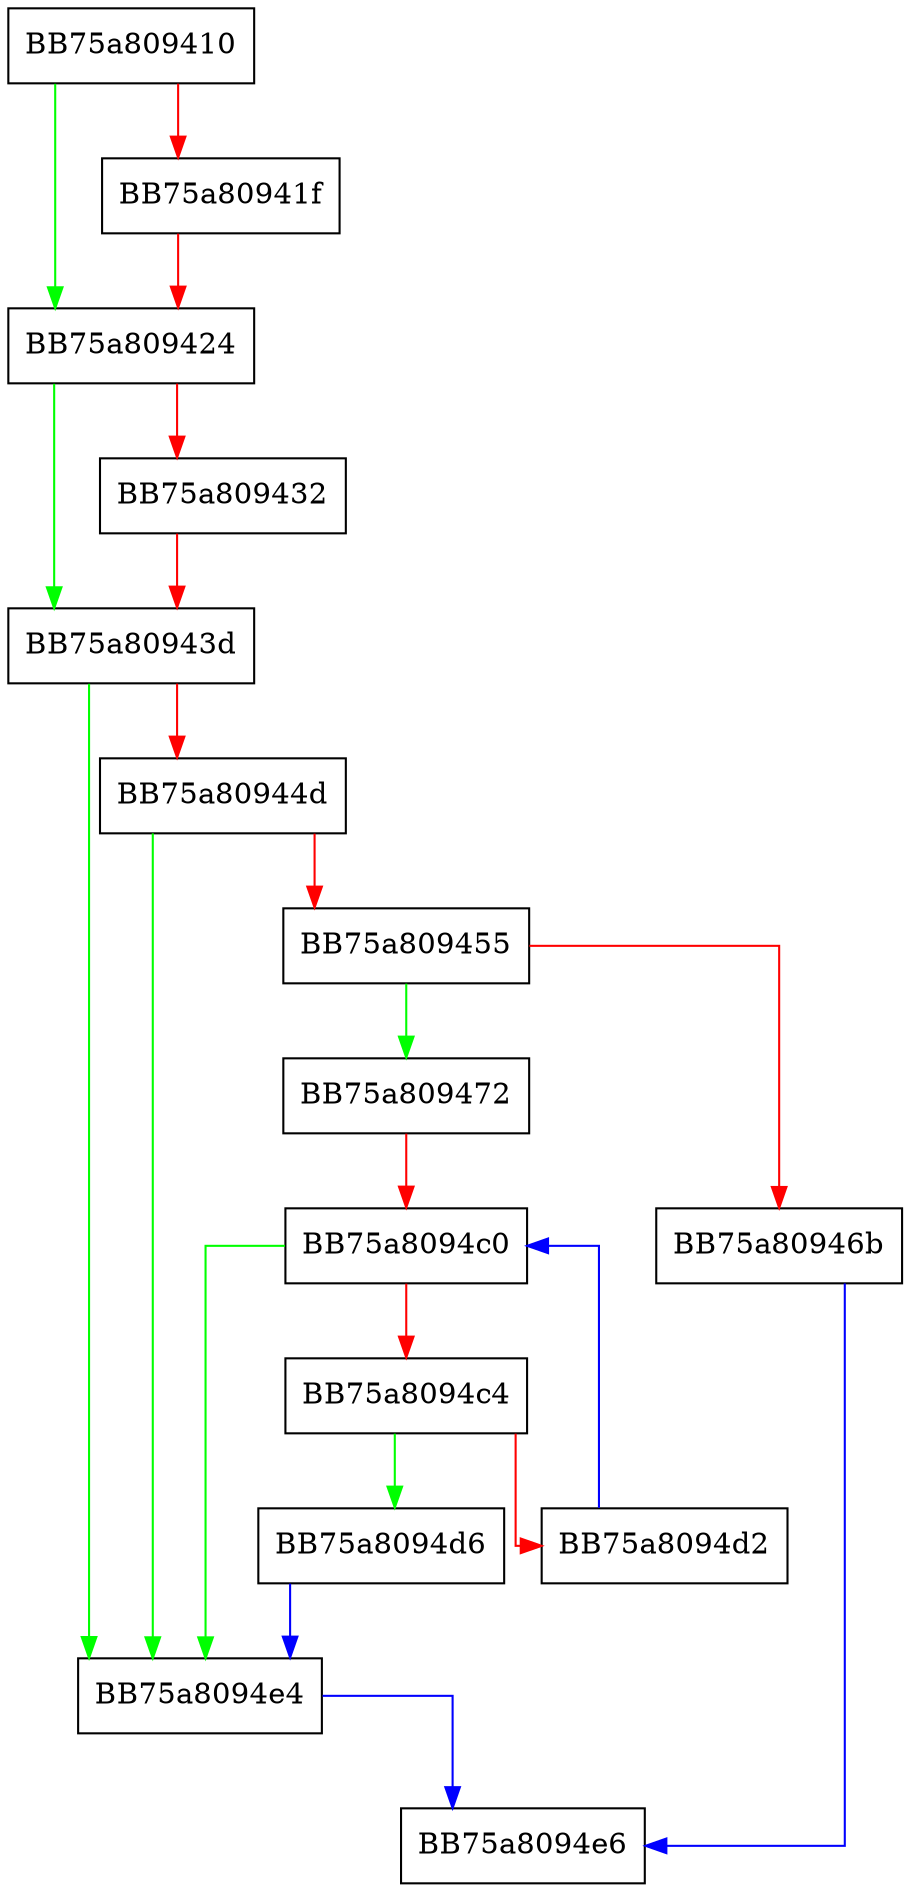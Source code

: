 digraph ASEP_folder_name_DB_end {
  node [shape="box"];
  graph [splines=ortho];
  BB75a809410 -> BB75a809424 [color="green"];
  BB75a809410 -> BB75a80941f [color="red"];
  BB75a80941f -> BB75a809424 [color="red"];
  BB75a809424 -> BB75a80943d [color="green"];
  BB75a809424 -> BB75a809432 [color="red"];
  BB75a809432 -> BB75a80943d [color="red"];
  BB75a80943d -> BB75a8094e4 [color="green"];
  BB75a80943d -> BB75a80944d [color="red"];
  BB75a80944d -> BB75a8094e4 [color="green"];
  BB75a80944d -> BB75a809455 [color="red"];
  BB75a809455 -> BB75a809472 [color="green"];
  BB75a809455 -> BB75a80946b [color="red"];
  BB75a80946b -> BB75a8094e6 [color="blue"];
  BB75a809472 -> BB75a8094c0 [color="red"];
  BB75a8094c0 -> BB75a8094e4 [color="green"];
  BB75a8094c0 -> BB75a8094c4 [color="red"];
  BB75a8094c4 -> BB75a8094d6 [color="green"];
  BB75a8094c4 -> BB75a8094d2 [color="red"];
  BB75a8094d2 -> BB75a8094c0 [color="blue"];
  BB75a8094d6 -> BB75a8094e4 [color="blue"];
  BB75a8094e4 -> BB75a8094e6 [color="blue"];
}